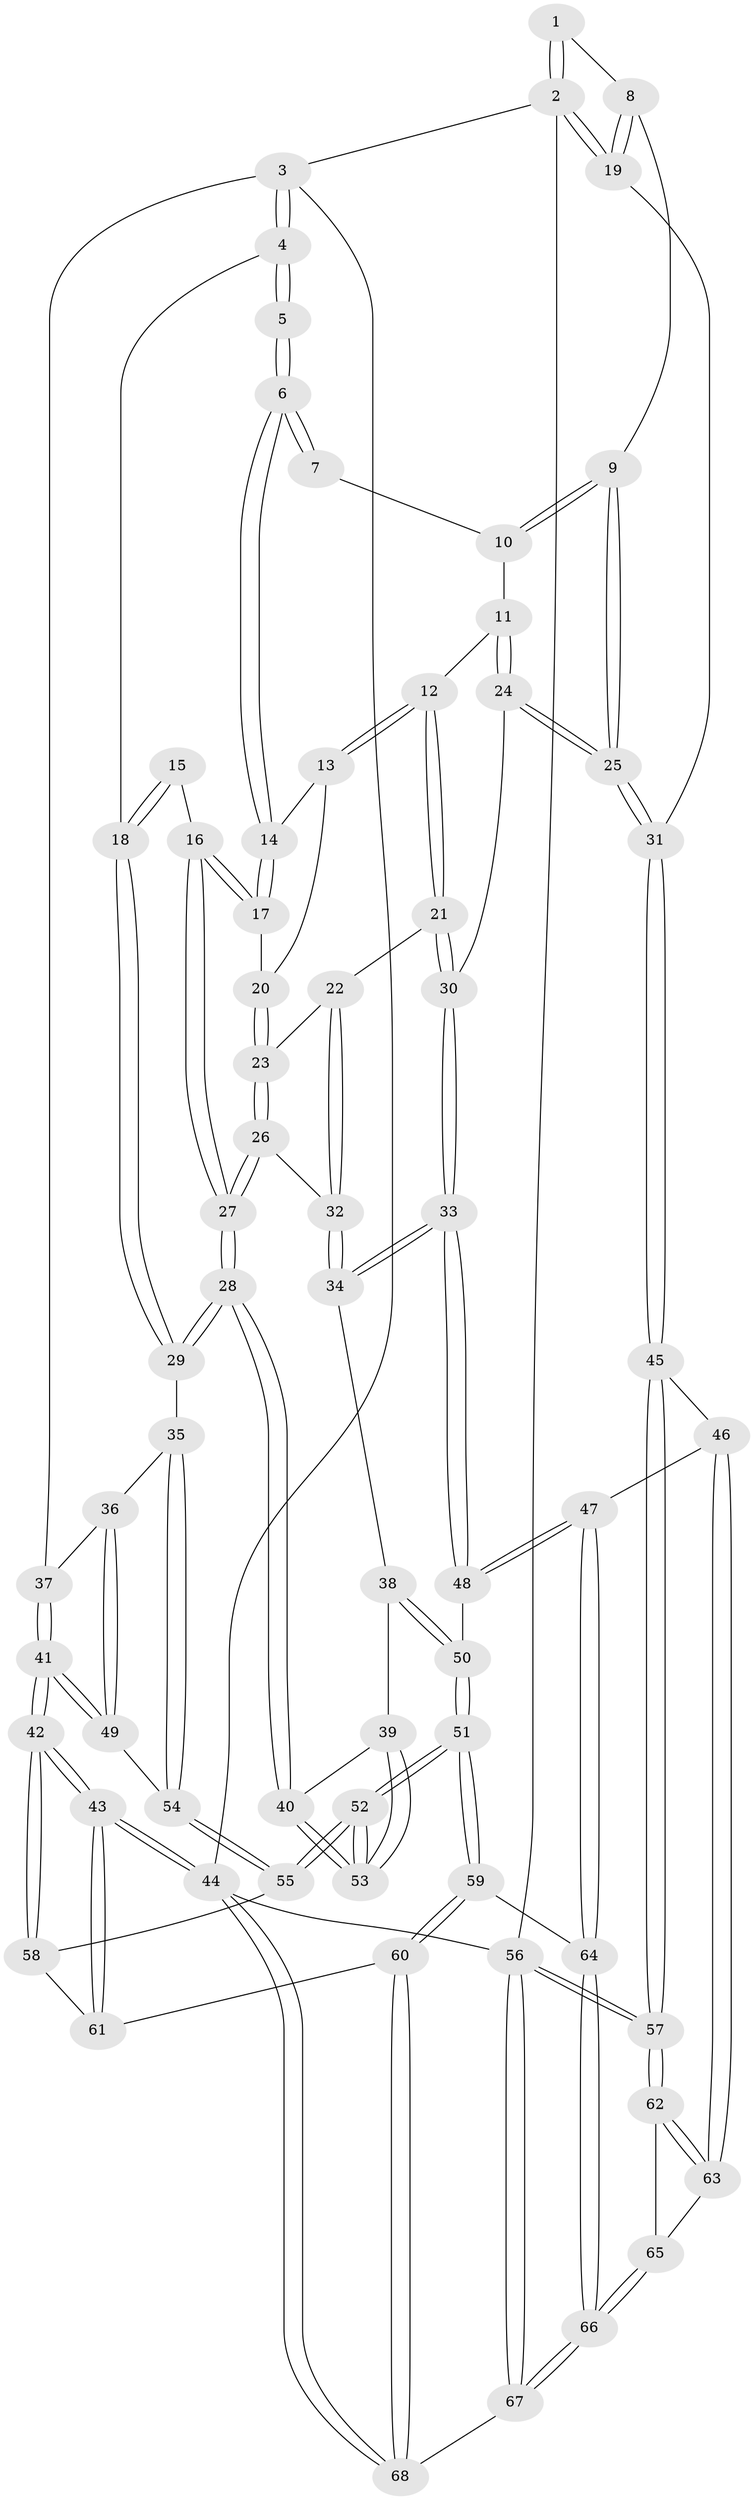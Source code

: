 // Generated by graph-tools (version 1.1) at 2025/03/03/09/25 03:03:12]
// undirected, 68 vertices, 167 edges
graph export_dot {
graph [start="1"]
  node [color=gray90,style=filled];
  1 [pos="+0.9150808054952376+0"];
  2 [pos="+1+0"];
  3 [pos="+0+0"];
  4 [pos="+0+0"];
  5 [pos="+0.12078138877566502+0"];
  6 [pos="+0.6109286366245935+0"];
  7 [pos="+0.6703128242434543+0"];
  8 [pos="+0.9148347860490526+0.053286400092584445"];
  9 [pos="+0.895571268024025+0.13599815555420144"];
  10 [pos="+0.744947720163696+0"];
  11 [pos="+0.7606915112006786+0.10979324405901185"];
  12 [pos="+0.626492101079559+0.12820389026794052"];
  13 [pos="+0.595997265918263+0"];
  14 [pos="+0.6038184397654836+0"];
  15 [pos="+0.23272697548667548+0"];
  16 [pos="+0.3566707985781827+0.10814809273954175"];
  17 [pos="+0.38884634663204776+0.0912559893321136"];
  18 [pos="+0.2152078274642906+0.25818219168598916"];
  19 [pos="+1+0.070649275509117"];
  20 [pos="+0.488655872631169+0.11543021684219665"];
  21 [pos="+0.6113842394142628+0.22415480268214621"];
  22 [pos="+0.6047151550536985+0.2267073421453225"];
  23 [pos="+0.5197461424121607+0.2218360565070611"];
  24 [pos="+0.890492444154345+0.289242307208869"];
  25 [pos="+0.9021904346503533+0.2882298496371318"];
  26 [pos="+0.36156018235722476+0.28498132874267595"];
  27 [pos="+0.31223754766699724+0.3016715924976007"];
  28 [pos="+0.28975840191056107+0.32500855866417655"];
  29 [pos="+0.23939620509339804+0.31624351409830526"];
  30 [pos="+0.8232272641522494+0.3126343183161348"];
  31 [pos="+1+0.3655008213158855"];
  32 [pos="+0.5727585387826795+0.35525046936434435"];
  33 [pos="+0.7178482572488684+0.45873565530389393"];
  34 [pos="+0.5667332195944986+0.43036321251278853"];
  35 [pos="+0.2331108507252569+0.31829006762839185"];
  36 [pos="+0.21271742709369276+0.32217764757333867"];
  37 [pos="+0+0.046457062312179165"];
  38 [pos="+0.5605177744706417+0.43313608238458307"];
  39 [pos="+0.5273793799868525+0.4250143883245683"];
  40 [pos="+0.30288611427148665+0.3490266218945474"];
  41 [pos="+0+0.5108514785672178"];
  42 [pos="+0+0.5984547783831593"];
  43 [pos="+0+0.940105230415226"];
  44 [pos="+0+1"];
  45 [pos="+1+0.4025946643479399"];
  46 [pos="+0.7901944605524814+0.708311972521706"];
  47 [pos="+0.7290658964648205+0.6988046536731579"];
  48 [pos="+0.7285942866673709+0.6984811867663532"];
  49 [pos="+0+0.48774009804638313"];
  50 [pos="+0.4856682284545576+0.6978169823589166"];
  51 [pos="+0.43601182571487823+0.7124147420702808"];
  52 [pos="+0.3510951807858672+0.6435193476565861"];
  53 [pos="+0.35086832773453686+0.6417662986958141"];
  54 [pos="+0.13818783520431321+0.5760242905242714"];
  55 [pos="+0.22403781083341365+0.6637283825976691"];
  56 [pos="+1+1"];
  57 [pos="+1+1"];
  58 [pos="+0.16757890032146797+0.7064423652840428"];
  59 [pos="+0.4034348505340625+0.8842236870434569"];
  60 [pos="+0.26892123859785405+1"];
  61 [pos="+0.14028274391073367+0.7779902958935297"];
  62 [pos="+1+0.8933830826865518"];
  63 [pos="+0.8851759735750704+0.799703002468647"];
  64 [pos="+0.6749850449950064+0.959670827545487"];
  65 [pos="+0.770766588750877+0.9826337695013768"];
  66 [pos="+0.7051020513290194+1"];
  67 [pos="+0.7139666836255225+1"];
  68 [pos="+0.25784327887325226+1"];
  1 -- 2;
  1 -- 2;
  1 -- 8;
  2 -- 3;
  2 -- 19;
  2 -- 19;
  2 -- 56;
  3 -- 4;
  3 -- 4;
  3 -- 37;
  3 -- 44;
  4 -- 5;
  4 -- 5;
  4 -- 18;
  5 -- 6;
  5 -- 6;
  6 -- 7;
  6 -- 7;
  6 -- 14;
  6 -- 14;
  7 -- 10;
  8 -- 9;
  8 -- 19;
  8 -- 19;
  9 -- 10;
  9 -- 10;
  9 -- 25;
  9 -- 25;
  10 -- 11;
  11 -- 12;
  11 -- 24;
  11 -- 24;
  12 -- 13;
  12 -- 13;
  12 -- 21;
  12 -- 21;
  13 -- 14;
  13 -- 20;
  14 -- 17;
  14 -- 17;
  15 -- 16;
  15 -- 18;
  15 -- 18;
  16 -- 17;
  16 -- 17;
  16 -- 27;
  16 -- 27;
  17 -- 20;
  18 -- 29;
  18 -- 29;
  19 -- 31;
  20 -- 23;
  20 -- 23;
  21 -- 22;
  21 -- 30;
  21 -- 30;
  22 -- 23;
  22 -- 32;
  22 -- 32;
  23 -- 26;
  23 -- 26;
  24 -- 25;
  24 -- 25;
  24 -- 30;
  25 -- 31;
  25 -- 31;
  26 -- 27;
  26 -- 27;
  26 -- 32;
  27 -- 28;
  27 -- 28;
  28 -- 29;
  28 -- 29;
  28 -- 40;
  28 -- 40;
  29 -- 35;
  30 -- 33;
  30 -- 33;
  31 -- 45;
  31 -- 45;
  32 -- 34;
  32 -- 34;
  33 -- 34;
  33 -- 34;
  33 -- 48;
  33 -- 48;
  34 -- 38;
  35 -- 36;
  35 -- 54;
  35 -- 54;
  36 -- 37;
  36 -- 49;
  36 -- 49;
  37 -- 41;
  37 -- 41;
  38 -- 39;
  38 -- 50;
  38 -- 50;
  39 -- 40;
  39 -- 53;
  39 -- 53;
  40 -- 53;
  40 -- 53;
  41 -- 42;
  41 -- 42;
  41 -- 49;
  41 -- 49;
  42 -- 43;
  42 -- 43;
  42 -- 58;
  42 -- 58;
  43 -- 44;
  43 -- 44;
  43 -- 61;
  43 -- 61;
  44 -- 68;
  44 -- 68;
  44 -- 56;
  45 -- 46;
  45 -- 57;
  45 -- 57;
  46 -- 47;
  46 -- 63;
  46 -- 63;
  47 -- 48;
  47 -- 48;
  47 -- 64;
  47 -- 64;
  48 -- 50;
  49 -- 54;
  50 -- 51;
  50 -- 51;
  51 -- 52;
  51 -- 52;
  51 -- 59;
  51 -- 59;
  52 -- 53;
  52 -- 53;
  52 -- 55;
  52 -- 55;
  54 -- 55;
  54 -- 55;
  55 -- 58;
  56 -- 57;
  56 -- 57;
  56 -- 67;
  56 -- 67;
  57 -- 62;
  57 -- 62;
  58 -- 61;
  59 -- 60;
  59 -- 60;
  59 -- 64;
  60 -- 61;
  60 -- 68;
  60 -- 68;
  62 -- 63;
  62 -- 63;
  62 -- 65;
  63 -- 65;
  64 -- 66;
  64 -- 66;
  65 -- 66;
  65 -- 66;
  66 -- 67;
  66 -- 67;
  67 -- 68;
}
